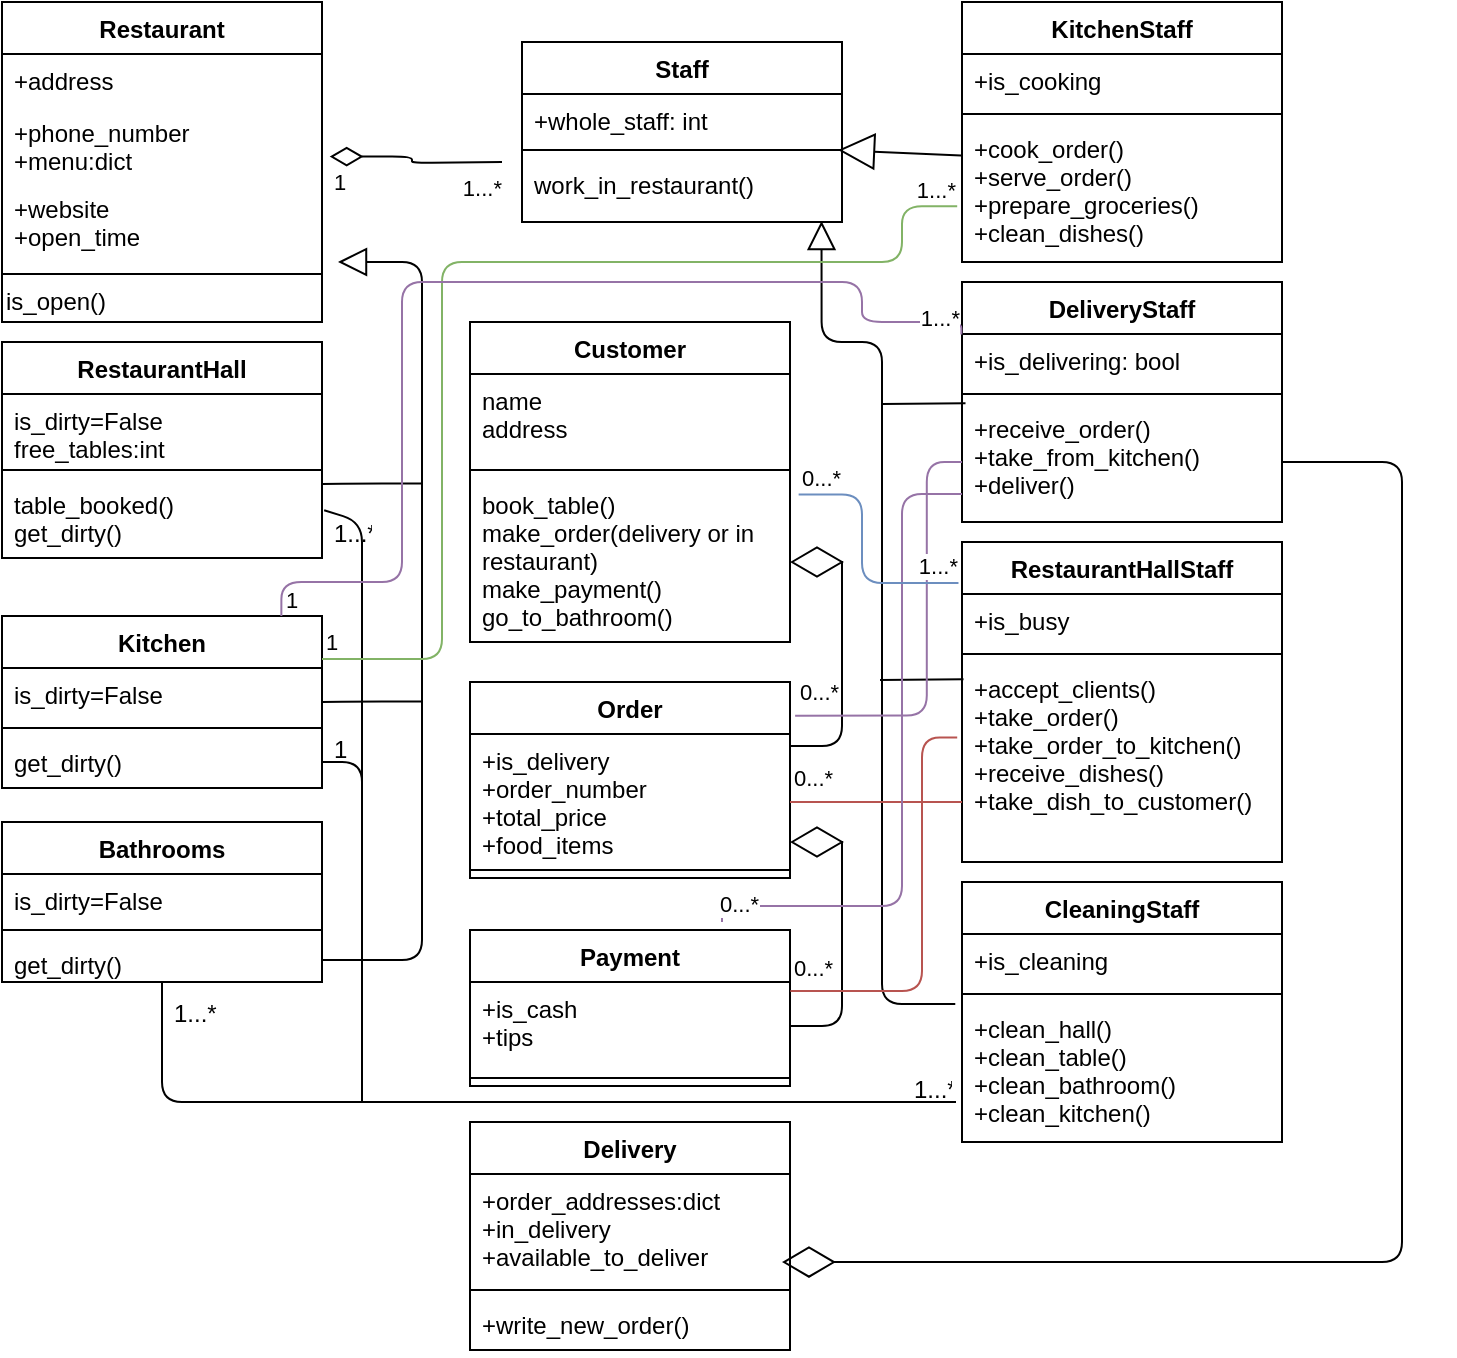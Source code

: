 <mxfile version="15.3.8" type="device"><diagram id="C5RBs43oDa-KdzZeNtuy" name="Page-1"><mxGraphModel dx="981" dy="412" grid="1" gridSize="10" guides="1" tooltips="1" connect="1" arrows="1" fold="1" page="1" pageScale="1" pageWidth="827" pageHeight="1169" math="0" shadow="0"><root><mxCell id="WIyWlLk6GJQsqaUBKTNV-0"/><mxCell id="WIyWlLk6GJQsqaUBKTNV-1" parent="WIyWlLk6GJQsqaUBKTNV-0"/><mxCell id="zkfFHV4jXpPFQw0GAbJ--0" value="Restaurant" style="swimlane;fontStyle=1;align=center;verticalAlign=top;childLayout=stackLayout;horizontal=1;startSize=26;horizontalStack=0;resizeParent=1;resizeLast=0;collapsible=1;marginBottom=0;rounded=0;shadow=0;strokeWidth=1;" parent="WIyWlLk6GJQsqaUBKTNV-1" vertex="1"><mxGeometry x="20" y="10" width="160" height="160" as="geometry"><mxRectangle x="230" y="140" width="160" height="26" as="alternateBounds"/></mxGeometry></mxCell><mxCell id="zkfFHV4jXpPFQw0GAbJ--1" value="+address&#xA;" style="text;align=left;verticalAlign=top;spacingLeft=4;spacingRight=4;overflow=hidden;rotatable=0;points=[[0,0.5],[1,0.5]];portConstraint=eastwest;" parent="zkfFHV4jXpPFQw0GAbJ--0" vertex="1"><mxGeometry y="26" width="160" height="26" as="geometry"/></mxCell><mxCell id="zkfFHV4jXpPFQw0GAbJ--2" value="+phone_number&#xA;+menu:dict" style="text;align=left;verticalAlign=top;spacingLeft=4;spacingRight=4;overflow=hidden;rotatable=0;points=[[0,0.5],[1,0.5]];portConstraint=eastwest;rounded=0;shadow=0;html=0;" parent="zkfFHV4jXpPFQw0GAbJ--0" vertex="1"><mxGeometry y="52" width="160" height="38" as="geometry"/></mxCell><mxCell id="zkfFHV4jXpPFQw0GAbJ--3" value="+website&#xA;+open_time" style="text;align=left;verticalAlign=top;spacingLeft=4;spacingRight=4;overflow=hidden;rotatable=0;points=[[0,0.5],[1,0.5]];portConstraint=eastwest;rounded=0;shadow=0;html=0;" parent="zkfFHV4jXpPFQw0GAbJ--0" vertex="1"><mxGeometry y="90" width="160" height="42" as="geometry"/></mxCell><mxCell id="zkfFHV4jXpPFQw0GAbJ--4" value="" style="line;html=1;strokeWidth=1;align=left;verticalAlign=middle;spacingTop=-1;spacingLeft=3;spacingRight=3;rotatable=0;labelPosition=right;points=[];portConstraint=eastwest;" parent="zkfFHV4jXpPFQw0GAbJ--0" vertex="1"><mxGeometry y="132" width="160" height="8" as="geometry"/></mxCell><mxCell id="bkY6tSdwP3jpIZoFo11n-3" value="&lt;div align=&quot;left&quot;&gt;is_open()&lt;br&gt;&lt;/div&gt;" style="text;html=1;resizable=0;autosize=1;align=left;verticalAlign=middle;points=[];fillColor=none;strokeColor=none;rounded=0;hachureGap=4;pointerEvents=0;" parent="zkfFHV4jXpPFQw0GAbJ--0" vertex="1"><mxGeometry y="140" width="160" height="20" as="geometry"/></mxCell><mxCell id="bkY6tSdwP3jpIZoFo11n-4" value="Staff" style="swimlane;fontStyle=1;align=center;verticalAlign=top;childLayout=stackLayout;horizontal=1;startSize=26;horizontalStack=0;resizeParent=1;resizeParentMax=0;resizeLast=0;collapsible=1;marginBottom=0;hachureGap=4;pointerEvents=0;" parent="WIyWlLk6GJQsqaUBKTNV-1" vertex="1"><mxGeometry x="280" y="30" width="160" height="90" as="geometry"/></mxCell><mxCell id="bkY6tSdwP3jpIZoFo11n-5" value="+whole_staff: int&#xA;" style="text;strokeColor=none;fillColor=none;align=left;verticalAlign=top;spacingLeft=4;spacingRight=4;overflow=hidden;rotatable=0;points=[[0,0.5],[1,0.5]];portConstraint=eastwest;" parent="bkY6tSdwP3jpIZoFo11n-4" vertex="1"><mxGeometry y="26" width="160" height="24" as="geometry"/></mxCell><mxCell id="bkY6tSdwP3jpIZoFo11n-6" value="" style="line;strokeWidth=1;fillColor=none;align=left;verticalAlign=middle;spacingTop=-1;spacingLeft=3;spacingRight=3;rotatable=0;labelPosition=right;points=[];portConstraint=eastwest;" parent="bkY6tSdwP3jpIZoFo11n-4" vertex="1"><mxGeometry y="50" width="160" height="8" as="geometry"/></mxCell><mxCell id="bkY6tSdwP3jpIZoFo11n-7" value="work_in_restaurant()&#xA;&#xA;&#xA;" style="text;strokeColor=none;fillColor=none;align=left;verticalAlign=top;spacingLeft=4;spacingRight=4;overflow=hidden;rotatable=0;points=[[0,0.5],[1,0.5]];portConstraint=eastwest;" parent="bkY6tSdwP3jpIZoFo11n-4" vertex="1"><mxGeometry y="58" width="160" height="32" as="geometry"/></mxCell><mxCell id="bkY6tSdwP3jpIZoFo11n-10" value="KitchenStaff" style="swimlane;fontStyle=1;align=center;verticalAlign=top;childLayout=stackLayout;horizontal=1;startSize=26;horizontalStack=0;resizeParent=1;resizeParentMax=0;resizeLast=0;collapsible=1;marginBottom=0;hachureGap=4;pointerEvents=0;" parent="WIyWlLk6GJQsqaUBKTNV-1" vertex="1"><mxGeometry x="500" y="10" width="160" height="130" as="geometry"/></mxCell><mxCell id="bkY6tSdwP3jpIZoFo11n-11" value="+is_cooking" style="text;strokeColor=none;fillColor=none;align=left;verticalAlign=top;spacingLeft=4;spacingRight=4;overflow=hidden;rotatable=0;points=[[0,0.5],[1,0.5]];portConstraint=eastwest;" parent="bkY6tSdwP3jpIZoFo11n-10" vertex="1"><mxGeometry y="26" width="160" height="26" as="geometry"/></mxCell><mxCell id="bkY6tSdwP3jpIZoFo11n-12" value="" style="line;strokeWidth=1;fillColor=none;align=left;verticalAlign=middle;spacingTop=-1;spacingLeft=3;spacingRight=3;rotatable=0;labelPosition=right;points=[];portConstraint=eastwest;" parent="bkY6tSdwP3jpIZoFo11n-10" vertex="1"><mxGeometry y="52" width="160" height="8" as="geometry"/></mxCell><mxCell id="bkY6tSdwP3jpIZoFo11n-13" value="+cook_order()&#xA;+serve_order()&#xA;+prepare_groceries()&#xA;+clean_dishes()&#xA;" style="text;strokeColor=none;fillColor=none;align=left;verticalAlign=top;spacingLeft=4;spacingRight=4;overflow=hidden;rotatable=0;points=[[0,0.5],[1,0.5]];portConstraint=eastwest;" parent="bkY6tSdwP3jpIZoFo11n-10" vertex="1"><mxGeometry y="60" width="160" height="70" as="geometry"/></mxCell><mxCell id="bkY6tSdwP3jpIZoFo11n-16" value="" style="endArrow=block;endSize=16;endFill=0;html=1;sourcePerimeterSpacing=8;targetPerimeterSpacing=8;exitX=-0.003;exitY=0.24;exitDx=0;exitDy=0;exitPerimeter=0;" parent="WIyWlLk6GJQsqaUBKTNV-1" source="bkY6tSdwP3jpIZoFo11n-13" edge="1"><mxGeometry x="0.125" y="-30" width="160" relative="1" as="geometry"><mxPoint x="550" y="89.71" as="sourcePoint"/><mxPoint x="438" y="84" as="targetPoint"/><mxPoint as="offset"/></mxGeometry></mxCell><mxCell id="bkY6tSdwP3jpIZoFo11n-18" value="DeliveryStaff" style="swimlane;fontStyle=1;align=center;verticalAlign=top;childLayout=stackLayout;horizontal=1;startSize=26;horizontalStack=0;resizeParent=1;resizeParentMax=0;resizeLast=0;collapsible=1;marginBottom=0;hachureGap=4;pointerEvents=0;" parent="WIyWlLk6GJQsqaUBKTNV-1" vertex="1"><mxGeometry x="500" y="150" width="160" height="120" as="geometry"/></mxCell><mxCell id="bkY6tSdwP3jpIZoFo11n-19" value="+is_delivering: bool" style="text;strokeColor=none;fillColor=none;align=left;verticalAlign=top;spacingLeft=4;spacingRight=4;overflow=hidden;rotatable=0;points=[[0,0.5],[1,0.5]];portConstraint=eastwest;" parent="bkY6tSdwP3jpIZoFo11n-18" vertex="1"><mxGeometry y="26" width="160" height="26" as="geometry"/></mxCell><mxCell id="bkY6tSdwP3jpIZoFo11n-20" value="" style="line;strokeWidth=1;fillColor=none;align=left;verticalAlign=middle;spacingTop=-1;spacingLeft=3;spacingRight=3;rotatable=0;labelPosition=right;points=[];portConstraint=eastwest;" parent="bkY6tSdwP3jpIZoFo11n-18" vertex="1"><mxGeometry y="52" width="160" height="8" as="geometry"/></mxCell><mxCell id="bkY6tSdwP3jpIZoFo11n-21" value="+receive_order()&#xA;+take_from_kitchen()&#xA;+deliver()&#xA;&#xA;" style="text;strokeColor=none;fillColor=none;align=left;verticalAlign=top;spacingLeft=4;spacingRight=4;overflow=hidden;rotatable=0;points=[[0,0.5],[1,0.5]];portConstraint=eastwest;" parent="bkY6tSdwP3jpIZoFo11n-18" vertex="1"><mxGeometry y="60" width="160" height="60" as="geometry"/></mxCell><mxCell id="bkY6tSdwP3jpIZoFo11n-22" value="RestaurantHallStaff" style="swimlane;fontStyle=1;align=center;verticalAlign=top;childLayout=stackLayout;horizontal=1;startSize=26;horizontalStack=0;resizeParent=1;resizeParentMax=0;resizeLast=0;collapsible=1;marginBottom=0;hachureGap=4;pointerEvents=0;" parent="WIyWlLk6GJQsqaUBKTNV-1" vertex="1"><mxGeometry x="500" y="280" width="160" height="160" as="geometry"/></mxCell><mxCell id="bkY6tSdwP3jpIZoFo11n-23" value="+is_busy" style="text;strokeColor=none;fillColor=none;align=left;verticalAlign=top;spacingLeft=4;spacingRight=4;overflow=hidden;rotatable=0;points=[[0,0.5],[1,0.5]];portConstraint=eastwest;" parent="bkY6tSdwP3jpIZoFo11n-22" vertex="1"><mxGeometry y="26" width="160" height="26" as="geometry"/></mxCell><mxCell id="bkY6tSdwP3jpIZoFo11n-24" value="" style="line;strokeWidth=1;fillColor=none;align=left;verticalAlign=middle;spacingTop=-1;spacingLeft=3;spacingRight=3;rotatable=0;labelPosition=right;points=[];portConstraint=eastwest;" parent="bkY6tSdwP3jpIZoFo11n-22" vertex="1"><mxGeometry y="52" width="160" height="8" as="geometry"/></mxCell><mxCell id="bkY6tSdwP3jpIZoFo11n-25" value="+accept_clients()&#xA;+take_order()&#xA;+take_order_to_kitchen()&#xA;+receive_dishes()&#xA;+take_dish_to_customer()&#xA;" style="text;strokeColor=none;fillColor=none;align=left;verticalAlign=top;spacingLeft=4;spacingRight=4;overflow=hidden;rotatable=0;points=[[0,0.5],[1,0.5]];portConstraint=eastwest;" parent="bkY6tSdwP3jpIZoFo11n-22" vertex="1"><mxGeometry y="60" width="160" height="100" as="geometry"/></mxCell><mxCell id="bkY6tSdwP3jpIZoFo11n-26" value="CleaningStaff" style="swimlane;fontStyle=1;align=center;verticalAlign=top;childLayout=stackLayout;horizontal=1;startSize=26;horizontalStack=0;resizeParent=1;resizeParentMax=0;resizeLast=0;collapsible=1;marginBottom=0;hachureGap=4;pointerEvents=0;" parent="WIyWlLk6GJQsqaUBKTNV-1" vertex="1"><mxGeometry x="500" y="450" width="160" height="130" as="geometry"/></mxCell><mxCell id="bkY6tSdwP3jpIZoFo11n-27" value="+is_cleaning" style="text;strokeColor=none;fillColor=none;align=left;verticalAlign=top;spacingLeft=4;spacingRight=4;overflow=hidden;rotatable=0;points=[[0,0.5],[1,0.5]];portConstraint=eastwest;" parent="bkY6tSdwP3jpIZoFo11n-26" vertex="1"><mxGeometry y="26" width="160" height="26" as="geometry"/></mxCell><mxCell id="bkY6tSdwP3jpIZoFo11n-28" value="" style="line;strokeWidth=1;fillColor=none;align=left;verticalAlign=middle;spacingTop=-1;spacingLeft=3;spacingRight=3;rotatable=0;labelPosition=right;points=[];portConstraint=eastwest;" parent="bkY6tSdwP3jpIZoFo11n-26" vertex="1"><mxGeometry y="52" width="160" height="8" as="geometry"/></mxCell><mxCell id="bkY6tSdwP3jpIZoFo11n-29" value="+clean_hall()&#xA;+clean_table()&#xA;+clean_bathroom()&#xA;+clean_kitchen()&#xA;&#xA;&#xA;" style="text;strokeColor=none;fillColor=none;align=left;verticalAlign=top;spacingLeft=4;spacingRight=4;overflow=hidden;rotatable=0;points=[[0,0.5],[1,0.5]];portConstraint=eastwest;" parent="bkY6tSdwP3jpIZoFo11n-26" vertex="1"><mxGeometry y="60" width="160" height="70" as="geometry"/></mxCell><mxCell id="bkY6tSdwP3jpIZoFo11n-32" value="" style="endArrow=block;html=1;endSize=12;startArrow=none;startSize=14;startFill=0;edgeStyle=orthogonalEdgeStyle;align=left;verticalAlign=bottom;sourcePerimeterSpacing=8;targetPerimeterSpacing=8;exitX=-0.021;exitY=0.014;exitDx=0;exitDy=0;exitPerimeter=0;entryX=0.936;entryY=0.985;entryDx=0;entryDy=0;entryPerimeter=0;endFill=0;" parent="WIyWlLk6GJQsqaUBKTNV-1" source="bkY6tSdwP3jpIZoFo11n-29" target="bkY6tSdwP3jpIZoFo11n-7" edge="1"><mxGeometry x="-0.846" y="22" relative="1" as="geometry"><mxPoint x="330" y="440" as="sourcePoint"/><mxPoint x="410" y="120" as="targetPoint"/><Array as="points"><mxPoint x="460" y="511"/><mxPoint x="460" y="180"/><mxPoint x="430" y="180"/></Array><mxPoint x="12" y="19" as="offset"/></mxGeometry></mxCell><mxCell id="bkY6tSdwP3jpIZoFo11n-36" value="" style="endArrow=none;html=1;startSize=14;endSize=14;sourcePerimeterSpacing=8;targetPerimeterSpacing=8;exitX=0.011;exitY=0.011;exitDx=0;exitDy=0;exitPerimeter=0;" parent="WIyWlLk6GJQsqaUBKTNV-1" source="bkY6tSdwP3jpIZoFo11n-21" edge="1"><mxGeometry width="50" height="50" relative="1" as="geometry"><mxPoint x="390" y="220" as="sourcePoint"/><mxPoint x="460" y="211" as="targetPoint"/></mxGeometry></mxCell><mxCell id="bkY6tSdwP3jpIZoFo11n-37" value="" style="endArrow=none;html=1;startSize=14;endSize=14;sourcePerimeterSpacing=8;targetPerimeterSpacing=8;exitX=0.011;exitY=0.011;exitDx=0;exitDy=0;exitPerimeter=0;" parent="WIyWlLk6GJQsqaUBKTNV-1" edge="1"><mxGeometry width="50" height="50" relative="1" as="geometry"><mxPoint x="500.76" y="348.66" as="sourcePoint"/><mxPoint x="459" y="349" as="targetPoint"/></mxGeometry></mxCell><mxCell id="bkY6tSdwP3jpIZoFo11n-38" value="RestaurantHall" style="swimlane;fontStyle=1;align=center;verticalAlign=top;childLayout=stackLayout;horizontal=1;startSize=26;horizontalStack=0;resizeParent=1;resizeParentMax=0;resizeLast=0;collapsible=1;marginBottom=0;hachureGap=4;pointerEvents=0;" parent="WIyWlLk6GJQsqaUBKTNV-1" vertex="1"><mxGeometry x="20" y="180" width="160" height="108" as="geometry"/></mxCell><mxCell id="bkY6tSdwP3jpIZoFo11n-39" value="is_dirty=False&#xA;free_tables:int" style="text;strokeColor=none;fillColor=none;align=left;verticalAlign=top;spacingLeft=4;spacingRight=4;overflow=hidden;rotatable=0;points=[[0,0.5],[1,0.5]];portConstraint=eastwest;" parent="bkY6tSdwP3jpIZoFo11n-38" vertex="1"><mxGeometry y="26" width="160" height="34" as="geometry"/></mxCell><mxCell id="bkY6tSdwP3jpIZoFo11n-40" value="" style="line;strokeWidth=1;fillColor=none;align=left;verticalAlign=middle;spacingTop=-1;spacingLeft=3;spacingRight=3;rotatable=0;labelPosition=right;points=[];portConstraint=eastwest;" parent="bkY6tSdwP3jpIZoFo11n-38" vertex="1"><mxGeometry y="60" width="160" height="8" as="geometry"/></mxCell><mxCell id="bkY6tSdwP3jpIZoFo11n-41" value="table_booked()&#xA;get_dirty()" style="text;strokeColor=none;fillColor=none;align=left;verticalAlign=top;spacingLeft=4;spacingRight=4;overflow=hidden;rotatable=0;points=[[0,0.5],[1,0.5]];portConstraint=eastwest;" parent="bkY6tSdwP3jpIZoFo11n-38" vertex="1"><mxGeometry y="68" width="160" height="40" as="geometry"/></mxCell><mxCell id="bkY6tSdwP3jpIZoFo11n-42" value="Kitchen" style="swimlane;fontStyle=1;align=center;verticalAlign=top;childLayout=stackLayout;horizontal=1;startSize=26;horizontalStack=0;resizeParent=1;resizeParentMax=0;resizeLast=0;collapsible=1;marginBottom=0;hachureGap=4;pointerEvents=0;" parent="WIyWlLk6GJQsqaUBKTNV-1" vertex="1"><mxGeometry x="20" y="317" width="160" height="86" as="geometry"/></mxCell><mxCell id="bkY6tSdwP3jpIZoFo11n-43" value="is_dirty=False" style="text;strokeColor=none;fillColor=none;align=left;verticalAlign=top;spacingLeft=4;spacingRight=4;overflow=hidden;rotatable=0;points=[[0,0.5],[1,0.5]];portConstraint=eastwest;" parent="bkY6tSdwP3jpIZoFo11n-42" vertex="1"><mxGeometry y="26" width="160" height="26" as="geometry"/></mxCell><mxCell id="bkY6tSdwP3jpIZoFo11n-44" value="" style="line;strokeWidth=1;fillColor=none;align=left;verticalAlign=middle;spacingTop=-1;spacingLeft=3;spacingRight=3;rotatable=0;labelPosition=right;points=[];portConstraint=eastwest;" parent="bkY6tSdwP3jpIZoFo11n-42" vertex="1"><mxGeometry y="52" width="160" height="8" as="geometry"/></mxCell><mxCell id="bkY6tSdwP3jpIZoFo11n-45" value="get_dirty()" style="text;strokeColor=none;fillColor=none;align=left;verticalAlign=top;spacingLeft=4;spacingRight=4;overflow=hidden;rotatable=0;points=[[0,0.5],[1,0.5]];portConstraint=eastwest;" parent="bkY6tSdwP3jpIZoFo11n-42" vertex="1"><mxGeometry y="60" width="160" height="26" as="geometry"/></mxCell><mxCell id="bkY6tSdwP3jpIZoFo11n-46" value="Bathrooms" style="swimlane;fontStyle=1;align=center;verticalAlign=top;childLayout=stackLayout;horizontal=1;startSize=26;horizontalStack=0;resizeParent=1;resizeParentMax=0;resizeLast=0;collapsible=1;marginBottom=0;hachureGap=4;pointerEvents=0;" parent="WIyWlLk6GJQsqaUBKTNV-1" vertex="1"><mxGeometry x="20" y="420" width="160" height="80" as="geometry"/></mxCell><mxCell id="bkY6tSdwP3jpIZoFo11n-47" value="is_dirty=False" style="text;strokeColor=none;fillColor=none;align=left;verticalAlign=top;spacingLeft=4;spacingRight=4;overflow=hidden;rotatable=0;points=[[0,0.5],[1,0.5]];portConstraint=eastwest;" parent="bkY6tSdwP3jpIZoFo11n-46" vertex="1"><mxGeometry y="26" width="160" height="24" as="geometry"/></mxCell><mxCell id="bkY6tSdwP3jpIZoFo11n-48" value="" style="line;strokeWidth=1;fillColor=none;align=left;verticalAlign=middle;spacingTop=-1;spacingLeft=3;spacingRight=3;rotatable=0;labelPosition=right;points=[];portConstraint=eastwest;" parent="bkY6tSdwP3jpIZoFo11n-46" vertex="1"><mxGeometry y="50" width="160" height="8" as="geometry"/></mxCell><mxCell id="bkY6tSdwP3jpIZoFo11n-49" value="get_dirty()" style="text;strokeColor=none;fillColor=none;align=left;verticalAlign=top;spacingLeft=4;spacingRight=4;overflow=hidden;rotatable=0;points=[[0,0.5],[1,0.5]];portConstraint=eastwest;" parent="bkY6tSdwP3jpIZoFo11n-46" vertex="1"><mxGeometry y="58" width="160" height="22" as="geometry"/></mxCell><mxCell id="bkY6tSdwP3jpIZoFo11n-50" value="" style="endArrow=block;html=1;endSize=12;startArrow=none;startSize=14;startFill=0;edgeStyle=orthogonalEdgeStyle;align=left;verticalAlign=bottom;sourcePerimeterSpacing=8;targetPerimeterSpacing=8;exitX=1;exitY=0.5;exitDx=0;exitDy=0;endFill=0;" parent="WIyWlLk6GJQsqaUBKTNV-1" source="bkY6tSdwP3jpIZoFo11n-49" target="zkfFHV4jXpPFQw0GAbJ--3" edge="1"><mxGeometry x="-0.846" y="22" relative="1" as="geometry"><mxPoint x="284.64" y="520.7" as="sourcePoint"/><mxPoint x="198.24" y="131.536" as="targetPoint"/><Array as="points"><mxPoint x="230" y="489"/><mxPoint x="230" y="140"/></Array><mxPoint x="12" y="19" as="offset"/></mxGeometry></mxCell><mxCell id="bkY6tSdwP3jpIZoFo11n-51" value="" style="endArrow=none;html=1;startSize=14;endSize=14;sourcePerimeterSpacing=8;targetPerimeterSpacing=8;" parent="WIyWlLk6GJQsqaUBKTNV-1" edge="1"><mxGeometry width="50" height="50" relative="1" as="geometry"><mxPoint x="230" y="359.71" as="sourcePoint"/><mxPoint x="180" y="360.05" as="targetPoint"/><Array as="points"><mxPoint x="200" y="359.71"/></Array></mxGeometry></mxCell><mxCell id="bkY6tSdwP3jpIZoFo11n-52" value="" style="endArrow=none;html=1;startSize=14;endSize=14;sourcePerimeterSpacing=8;targetPerimeterSpacing=8;" parent="WIyWlLk6GJQsqaUBKTNV-1" edge="1"><mxGeometry width="50" height="50" relative="1" as="geometry"><mxPoint x="230" y="250.71" as="sourcePoint"/><mxPoint x="180" y="251.05" as="targetPoint"/><Array as="points"><mxPoint x="200" y="250.71"/></Array></mxGeometry></mxCell><mxCell id="bkY6tSdwP3jpIZoFo11n-57" value="Customer" style="swimlane;fontStyle=1;align=center;verticalAlign=top;childLayout=stackLayout;horizontal=1;startSize=26;horizontalStack=0;resizeParent=1;resizeParentMax=0;resizeLast=0;collapsible=1;marginBottom=0;hachureGap=4;pointerEvents=0;" parent="WIyWlLk6GJQsqaUBKTNV-1" vertex="1"><mxGeometry x="254" y="170" width="160" height="160" as="geometry"/></mxCell><mxCell id="bkY6tSdwP3jpIZoFo11n-58" value="name&#xA;address" style="text;strokeColor=none;fillColor=none;align=left;verticalAlign=top;spacingLeft=4;spacingRight=4;overflow=hidden;rotatable=0;points=[[0,0.5],[1,0.5]];portConstraint=eastwest;" parent="bkY6tSdwP3jpIZoFo11n-57" vertex="1"><mxGeometry y="26" width="160" height="44" as="geometry"/></mxCell><mxCell id="bkY6tSdwP3jpIZoFo11n-59" value="" style="line;strokeWidth=1;fillColor=none;align=left;verticalAlign=middle;spacingTop=-1;spacingLeft=3;spacingRight=3;rotatable=0;labelPosition=right;points=[];portConstraint=eastwest;" parent="bkY6tSdwP3jpIZoFo11n-57" vertex="1"><mxGeometry y="70" width="160" height="8" as="geometry"/></mxCell><mxCell id="bkY6tSdwP3jpIZoFo11n-60" value="book_table()&#xA;make_order(delivery or in &#xA;restaurant)&#xA;make_payment()&#xA;go_to_bathroom()&#xA;&#xA;&#xA;" style="text;strokeColor=none;fillColor=none;align=left;verticalAlign=top;spacingLeft=4;spacingRight=4;overflow=hidden;rotatable=0;points=[[0,0.5],[1,0.5]];portConstraint=eastwest;" parent="bkY6tSdwP3jpIZoFo11n-57" vertex="1"><mxGeometry y="78" width="160" height="82" as="geometry"/></mxCell><mxCell id="bkY6tSdwP3jpIZoFo11n-74" value="Payment" style="swimlane;fontStyle=1;align=center;verticalAlign=top;childLayout=stackLayout;horizontal=1;startSize=26;horizontalStack=0;resizeParent=1;resizeParentMax=0;resizeLast=0;collapsible=1;marginBottom=0;hachureGap=4;pointerEvents=0;" parent="WIyWlLk6GJQsqaUBKTNV-1" vertex="1"><mxGeometry x="254" y="474" width="160" height="78" as="geometry"/></mxCell><mxCell id="bkY6tSdwP3jpIZoFo11n-75" value="+is_cash&#xA;+tips&#xA;" style="text;strokeColor=none;fillColor=none;align=left;verticalAlign=top;spacingLeft=4;spacingRight=4;overflow=hidden;rotatable=0;points=[[0,0.5],[1,0.5]];portConstraint=eastwest;" parent="bkY6tSdwP3jpIZoFo11n-74" vertex="1"><mxGeometry y="26" width="160" height="44" as="geometry"/></mxCell><mxCell id="bkY6tSdwP3jpIZoFo11n-76" value="" style="line;strokeWidth=1;fillColor=none;align=left;verticalAlign=middle;spacingTop=-1;spacingLeft=3;spacingRight=3;rotatable=0;labelPosition=right;points=[];portConstraint=eastwest;" parent="bkY6tSdwP3jpIZoFo11n-74" vertex="1"><mxGeometry y="70" width="160" height="8" as="geometry"/></mxCell><mxCell id="Ub42kX9c_nlNvM_3jZEd-0" value="Order" style="swimlane;fontStyle=1;align=center;verticalAlign=top;childLayout=stackLayout;horizontal=1;startSize=26;horizontalStack=0;resizeParent=1;resizeParentMax=0;resizeLast=0;collapsible=1;marginBottom=0;hachureGap=4;pointerEvents=0;" parent="WIyWlLk6GJQsqaUBKTNV-1" vertex="1"><mxGeometry x="254" y="350" width="160" height="98" as="geometry"/></mxCell><mxCell id="Ub42kX9c_nlNvM_3jZEd-1" value="+is_delivery&#xA;+order_number&#xA;+total_price&#xA;+food_items" style="text;strokeColor=none;fillColor=none;align=left;verticalAlign=top;spacingLeft=4;spacingRight=4;overflow=hidden;rotatable=0;points=[[0,0.5],[1,0.5]];portConstraint=eastwest;" parent="Ub42kX9c_nlNvM_3jZEd-0" vertex="1"><mxGeometry y="26" width="160" height="64" as="geometry"/></mxCell><mxCell id="Ub42kX9c_nlNvM_3jZEd-2" value="" style="line;strokeWidth=1;fillColor=none;align=left;verticalAlign=middle;spacingTop=-1;spacingLeft=3;spacingRight=3;rotatable=0;labelPosition=right;points=[];portConstraint=eastwest;" parent="Ub42kX9c_nlNvM_3jZEd-0" vertex="1"><mxGeometry y="90" width="160" height="8" as="geometry"/></mxCell><mxCell id="Ub42kX9c_nlNvM_3jZEd-4" value="Delivery" style="swimlane;fontStyle=1;align=center;verticalAlign=top;childLayout=stackLayout;horizontal=1;startSize=26;horizontalStack=0;resizeParent=1;resizeParentMax=0;resizeLast=0;collapsible=1;marginBottom=0;hachureGap=4;pointerEvents=0;" parent="WIyWlLk6GJQsqaUBKTNV-1" vertex="1"><mxGeometry x="254" y="570" width="160" height="114" as="geometry"/></mxCell><mxCell id="Ub42kX9c_nlNvM_3jZEd-5" value="+order_addresses:dict&#xA;+in_delivery&#xA;+available_to_deliver" style="text;strokeColor=none;fillColor=none;align=left;verticalAlign=top;spacingLeft=4;spacingRight=4;overflow=hidden;rotatable=0;points=[[0,0.5],[1,0.5]];portConstraint=eastwest;" parent="Ub42kX9c_nlNvM_3jZEd-4" vertex="1"><mxGeometry y="26" width="160" height="54" as="geometry"/></mxCell><mxCell id="Ub42kX9c_nlNvM_3jZEd-6" value="" style="line;strokeWidth=1;fillColor=none;align=left;verticalAlign=middle;spacingTop=-1;spacingLeft=3;spacingRight=3;rotatable=0;labelPosition=right;points=[];portConstraint=eastwest;" parent="Ub42kX9c_nlNvM_3jZEd-4" vertex="1"><mxGeometry y="80" width="160" height="8" as="geometry"/></mxCell><mxCell id="Ub42kX9c_nlNvM_3jZEd-7" value="+write_new_order()" style="text;strokeColor=none;fillColor=none;align=left;verticalAlign=top;spacingLeft=4;spacingRight=4;overflow=hidden;rotatable=0;points=[[0,0.5],[1,0.5]];portConstraint=eastwest;" parent="Ub42kX9c_nlNvM_3jZEd-4" vertex="1"><mxGeometry y="88" width="160" height="26" as="geometry"/></mxCell><mxCell id="Ub42kX9c_nlNvM_3jZEd-9" value="" style="endArrow=diamondThin;endFill=0;endSize=24;html=1;sourcePerimeterSpacing=8;targetPerimeterSpacing=8;exitX=1;exitY=0.5;exitDx=0;exitDy=0;" parent="WIyWlLk6GJQsqaUBKTNV-1" source="bkY6tSdwP3jpIZoFo11n-75" edge="1"><mxGeometry width="160" relative="1" as="geometry"><mxPoint x="300" y="450" as="sourcePoint"/><mxPoint x="414" y="430" as="targetPoint"/><Array as="points"><mxPoint x="440" y="522"/><mxPoint x="440" y="430"/></Array></mxGeometry></mxCell><mxCell id="Ub42kX9c_nlNvM_3jZEd-10" value="" style="endArrow=diamondThin;endFill=0;endSize=24;html=1;sourcePerimeterSpacing=8;targetPerimeterSpacing=8;exitX=1;exitY=0.5;exitDx=0;exitDy=0;" parent="WIyWlLk6GJQsqaUBKTNV-1" edge="1"><mxGeometry width="160" relative="1" as="geometry"><mxPoint x="414" y="382" as="sourcePoint"/><mxPoint x="414" y="290" as="targetPoint"/><Array as="points"><mxPoint x="440" y="382"/><mxPoint x="440" y="290"/></Array></mxGeometry></mxCell><mxCell id="Ub42kX9c_nlNvM_3jZEd-12" value="" style="endArrow=diamondThin;endFill=0;endSize=24;html=1;sourcePerimeterSpacing=8;targetPerimeterSpacing=8;entryX=0.975;entryY=0.815;entryDx=0;entryDy=0;entryPerimeter=0;exitX=1;exitY=0.75;exitDx=0;exitDy=0;" parent="WIyWlLk6GJQsqaUBKTNV-1" source="bkY6tSdwP3jpIZoFo11n-18" target="Ub42kX9c_nlNvM_3jZEd-5" edge="1"><mxGeometry width="160" relative="1" as="geometry"><mxPoint x="600" y="640" as="sourcePoint"/><mxPoint x="440" y="640" as="targetPoint"/><Array as="points"><mxPoint x="720" y="240"/><mxPoint x="720" y="640"/></Array></mxGeometry></mxCell><mxCell id="Ub42kX9c_nlNvM_3jZEd-13" value="" style="endArrow=none;html=1;startSize=14;endSize=14;sourcePerimeterSpacing=8;targetPerimeterSpacing=8;exitX=0.5;exitY=1;exitDx=0;exitDy=0;" parent="WIyWlLk6GJQsqaUBKTNV-1" source="bkY6tSdwP3jpIZoFo11n-46" edge="1"><mxGeometry width="50" height="50" relative="1" as="geometry"><mxPoint x="120" y="590" as="sourcePoint"/><mxPoint x="497" y="560" as="targetPoint"/><Array as="points"><mxPoint x="100" y="560"/></Array></mxGeometry></mxCell><mxCell id="Ub42kX9c_nlNvM_3jZEd-14" value="" style="endArrow=none;html=1;startSize=14;endSize=14;sourcePerimeterSpacing=8;targetPerimeterSpacing=8;entryX=1;entryY=0.5;entryDx=0;entryDy=0;" parent="WIyWlLk6GJQsqaUBKTNV-1" target="bkY6tSdwP3jpIZoFo11n-45" edge="1"><mxGeometry width="50" height="50" relative="1" as="geometry"><mxPoint x="200" y="560" as="sourcePoint"/><mxPoint x="220" y="510" as="targetPoint"/><Array as="points"><mxPoint x="200" y="390"/></Array></mxGeometry></mxCell><mxCell id="Ub42kX9c_nlNvM_3jZEd-15" value="" style="endArrow=none;html=1;startSize=14;endSize=14;targetPerimeterSpacing=8;entryX=1;entryY=0.5;entryDx=0;entryDy=0;startArrow=none;" parent="WIyWlLk6GJQsqaUBKTNV-1" edge="1" source="l6sO1MX_UsiT20aSNODh-7"><mxGeometry width="50" height="50" relative="1" as="geometry"><mxPoint x="200" y="440" as="sourcePoint"/><mxPoint x="180" y="270" as="targetPoint"/><Array as="points"/></mxGeometry></mxCell><mxCell id="l6sO1MX_UsiT20aSNODh-0" value="" style="endArrow=none;html=1;endSize=12;startArrow=diamondThin;startSize=14;startFill=0;edgeStyle=orthogonalEdgeStyle;exitX=1.024;exitY=0.666;exitDx=0;exitDy=0;exitPerimeter=0;endFill=0;" edge="1" parent="WIyWlLk6GJQsqaUBKTNV-1" source="zkfFHV4jXpPFQw0GAbJ--2"><mxGeometry x="0.13" y="30" relative="1" as="geometry"><mxPoint x="180" y="100" as="sourcePoint"/><mxPoint x="270" y="90" as="targetPoint"/><mxPoint x="-5" as="offset"/></mxGeometry></mxCell><mxCell id="l6sO1MX_UsiT20aSNODh-1" value="1" style="edgeLabel;resizable=0;html=1;align=left;verticalAlign=top;" connectable="0" vertex="1" parent="l6sO1MX_UsiT20aSNODh-0"><mxGeometry x="-1" relative="1" as="geometry"/></mxCell><mxCell id="l6sO1MX_UsiT20aSNODh-2" value="1...*" style="edgeLabel;resizable=0;html=1;align=right;verticalAlign=top;" connectable="0" vertex="1" parent="l6sO1MX_UsiT20aSNODh-0"><mxGeometry x="1" relative="1" as="geometry"/></mxCell><mxCell id="l6sO1MX_UsiT20aSNODh-4" value="1...*" style="text;strokeColor=none;fillColor=none;align=left;verticalAlign=top;spacingLeft=4;spacingRight=4;overflow=hidden;rotatable=0;points=[[0,0.5],[1,0.5]];portConstraint=eastwest;" vertex="1" parent="WIyWlLk6GJQsqaUBKTNV-1"><mxGeometry x="100" y="502" width="100" height="26" as="geometry"/></mxCell><mxCell id="l6sO1MX_UsiT20aSNODh-5" value="1...*" style="text;strokeColor=none;fillColor=none;align=left;verticalAlign=top;spacingLeft=4;spacingRight=4;overflow=hidden;rotatable=0;points=[[0,0.5],[1,0.5]];portConstraint=eastwest;" vertex="1" parent="WIyWlLk6GJQsqaUBKTNV-1"><mxGeometry x="470" y="540" width="30" height="26" as="geometry"/></mxCell><mxCell id="l6sO1MX_UsiT20aSNODh-6" value="1" style="text;strokeColor=none;fillColor=none;align=left;verticalAlign=top;spacingLeft=4;spacingRight=4;overflow=hidden;rotatable=0;points=[[0,0.5],[1,0.5]];portConstraint=eastwest;" vertex="1" parent="WIyWlLk6GJQsqaUBKTNV-1"><mxGeometry x="180" y="370" width="30" height="26" as="geometry"/></mxCell><mxCell id="l6sO1MX_UsiT20aSNODh-7" value="1...*" style="text;strokeColor=none;fillColor=none;align=left;verticalAlign=top;spacingLeft=4;spacingRight=4;overflow=hidden;rotatable=0;points=[[0,0.5],[1,0.5]];portConstraint=eastwest;" vertex="1" parent="WIyWlLk6GJQsqaUBKTNV-1"><mxGeometry x="180" y="262" width="30" height="26" as="geometry"/></mxCell><mxCell id="l6sO1MX_UsiT20aSNODh-8" value="" style="endArrow=none;html=1;startSize=14;endSize=14;sourcePerimeterSpacing=8;entryX=0.036;entryY=0.082;entryDx=0;entryDy=0;entryPerimeter=0;" edge="1" parent="WIyWlLk6GJQsqaUBKTNV-1" target="l6sO1MX_UsiT20aSNODh-7"><mxGeometry width="50" height="50" relative="1" as="geometry"><mxPoint x="200" y="440.0" as="sourcePoint"/><mxPoint x="180" y="270" as="targetPoint"/><Array as="points"><mxPoint x="200" y="270"/></Array></mxGeometry></mxCell><mxCell id="l6sO1MX_UsiT20aSNODh-9" value="0...*" style="endArrow=none;html=1;endSize=12;startArrow=none;startSize=14;startFill=0;edgeStyle=orthogonalEdgeStyle;align=left;verticalAlign=bottom;endFill=0;fillColor=#f8cecc;strokeColor=#b85450;" edge="1" parent="WIyWlLk6GJQsqaUBKTNV-1"><mxGeometry x="-1" y="3" relative="1" as="geometry"><mxPoint x="414" y="410" as="sourcePoint"/><mxPoint x="500" y="410" as="targetPoint"/></mxGeometry></mxCell><mxCell id="l6sO1MX_UsiT20aSNODh-10" value="0...*" style="endArrow=none;html=1;endSize=12;startArrow=none;startSize=14;startFill=0;edgeStyle=orthogonalEdgeStyle;align=left;verticalAlign=bottom;endFill=0;exitX=1.001;exitY=0.103;exitDx=0;exitDy=0;exitPerimeter=0;entryX=-0.015;entryY=0.377;entryDx=0;entryDy=0;entryPerimeter=0;fillColor=#f8cecc;strokeColor=#b85450;" edge="1" parent="WIyWlLk6GJQsqaUBKTNV-1" source="bkY6tSdwP3jpIZoFo11n-75" target="bkY6tSdwP3jpIZoFo11n-25"><mxGeometry x="-1" y="3" relative="1" as="geometry"><mxPoint x="424" y="490.0" as="sourcePoint"/><mxPoint x="490" y="380" as="targetPoint"/><Array as="points"><mxPoint x="480" y="504"/><mxPoint x="480" y="378"/></Array></mxGeometry></mxCell><mxCell id="l6sO1MX_UsiT20aSNODh-11" value="0...*" style="endArrow=none;html=1;endSize=12;startArrow=none;startSize=14;startFill=0;edgeStyle=orthogonalEdgeStyle;align=left;verticalAlign=bottom;endFill=0;exitX=1.001;exitY=0.103;exitDx=0;exitDy=0;exitPerimeter=0;entryX=-0.015;entryY=0.377;entryDx=0;entryDy=0;entryPerimeter=0;fillColor=#e1d5e7;strokeColor=#9673a6;" edge="1" parent="WIyWlLk6GJQsqaUBKTNV-1"><mxGeometry x="-1" y="3" relative="1" as="geometry"><mxPoint x="416.56" y="366.832" as="sourcePoint"/><mxPoint x="500.0" y="240.0" as="targetPoint"/><Array as="points"><mxPoint x="482.4" y="366.3"/><mxPoint x="482.4" y="240.3"/></Array></mxGeometry></mxCell><mxCell id="l6sO1MX_UsiT20aSNODh-12" value="0...*" style="endArrow=none;html=1;endSize=12;startArrow=none;startSize=14;startFill=0;edgeStyle=orthogonalEdgeStyle;align=left;verticalAlign=bottom;endFill=0;entryX=0;entryY=0.767;entryDx=0;entryDy=0;entryPerimeter=0;fillColor=#e1d5e7;strokeColor=#9673a6;" edge="1" parent="WIyWlLk6GJQsqaUBKTNV-1" target="bkY6tSdwP3jpIZoFo11n-21"><mxGeometry x="-1" y="3" relative="1" as="geometry"><mxPoint x="380" y="470" as="sourcePoint"/><mxPoint x="483.44" y="335.58" as="targetPoint"/><Array as="points"><mxPoint x="380" y="462"/><mxPoint x="470" y="462"/><mxPoint x="470" y="256"/></Array></mxGeometry></mxCell><mxCell id="l6sO1MX_UsiT20aSNODh-13" value="" style="endArrow=none;html=1;edgeStyle=orthogonalEdgeStyle;entryX=-0.015;entryY=0.602;entryDx=0;entryDy=0;entryPerimeter=0;exitX=1;exitY=0.25;exitDx=0;exitDy=0;fillColor=#d5e8d4;strokeColor=#82b366;" edge="1" parent="WIyWlLk6GJQsqaUBKTNV-1" source="bkY6tSdwP3jpIZoFo11n-42" target="bkY6tSdwP3jpIZoFo11n-13"><mxGeometry relative="1" as="geometry"><mxPoint x="330" y="240" as="sourcePoint"/><mxPoint x="490" y="240" as="targetPoint"/><Array as="points"><mxPoint x="240" y="338"/><mxPoint x="240" y="140"/><mxPoint x="470" y="140"/><mxPoint x="470" y="112"/></Array></mxGeometry></mxCell><mxCell id="l6sO1MX_UsiT20aSNODh-14" value="1" style="edgeLabel;resizable=0;html=1;align=left;verticalAlign=bottom;" connectable="0" vertex="1" parent="l6sO1MX_UsiT20aSNODh-13"><mxGeometry x="-1" relative="1" as="geometry"/></mxCell><mxCell id="l6sO1MX_UsiT20aSNODh-15" value="1...*" style="edgeLabel;resizable=0;html=1;align=right;verticalAlign=bottom;" connectable="0" vertex="1" parent="l6sO1MX_UsiT20aSNODh-13"><mxGeometry x="1" relative="1" as="geometry"/></mxCell><mxCell id="l6sO1MX_UsiT20aSNODh-19" value="" style="endArrow=none;html=1;edgeStyle=orthogonalEdgeStyle;exitX=1.027;exitY=0.101;exitDx=0;exitDy=0;exitPerimeter=0;entryX=-0.011;entryY=0.128;entryDx=0;entryDy=0;entryPerimeter=0;fillColor=#dae8fc;strokeColor=#6c8ebf;" edge="1" parent="WIyWlLk6GJQsqaUBKTNV-1" source="bkY6tSdwP3jpIZoFo11n-60" target="bkY6tSdwP3jpIZoFo11n-22"><mxGeometry relative="1" as="geometry"><mxPoint x="330" y="240" as="sourcePoint"/><mxPoint x="490" y="240" as="targetPoint"/><Array as="points"><mxPoint x="450" y="256"/><mxPoint x="450" y="300"/></Array></mxGeometry></mxCell><mxCell id="l6sO1MX_UsiT20aSNODh-20" value="0...*" style="edgeLabel;resizable=0;html=1;align=left;verticalAlign=bottom;" connectable="0" vertex="1" parent="l6sO1MX_UsiT20aSNODh-19"><mxGeometry x="-1" relative="1" as="geometry"/></mxCell><mxCell id="l6sO1MX_UsiT20aSNODh-21" value="1...*" style="edgeLabel;resizable=0;html=1;align=right;verticalAlign=bottom;" connectable="0" vertex="1" parent="l6sO1MX_UsiT20aSNODh-19"><mxGeometry x="1" relative="1" as="geometry"/></mxCell><mxCell id="l6sO1MX_UsiT20aSNODh-22" value="" style="endArrow=none;html=1;edgeStyle=orthogonalEdgeStyle;entryX=-0.002;entryY=0.011;entryDx=0;entryDy=0;entryPerimeter=0;exitX=0.873;exitY=0;exitDx=0;exitDy=0;fillColor=#e1d5e7;strokeColor=#9673a6;exitPerimeter=0;" edge="1" parent="WIyWlLk6GJQsqaUBKTNV-1" source="bkY6tSdwP3jpIZoFo11n-42" target="bkY6tSdwP3jpIZoFo11n-19"><mxGeometry relative="1" as="geometry"><mxPoint x="160" y="306.43" as="sourcePoint"/><mxPoint x="477.6" y="80.07" as="targetPoint"/><Array as="points"><mxPoint x="160" y="300"/><mxPoint x="220" y="300"/><mxPoint x="220" y="150"/><mxPoint x="450" y="150"/><mxPoint x="450" y="170"/><mxPoint x="500" y="170"/></Array></mxGeometry></mxCell><mxCell id="l6sO1MX_UsiT20aSNODh-23" value="1" style="edgeLabel;resizable=0;html=1;align=left;verticalAlign=bottom;" connectable="0" vertex="1" parent="l6sO1MX_UsiT20aSNODh-22"><mxGeometry x="-1" relative="1" as="geometry"/></mxCell><mxCell id="l6sO1MX_UsiT20aSNODh-24" value="1...*" style="edgeLabel;resizable=0;html=1;align=right;verticalAlign=bottom;" connectable="0" vertex="1" parent="l6sO1MX_UsiT20aSNODh-22"><mxGeometry x="1" relative="1" as="geometry"/></mxCell></root></mxGraphModel></diagram></mxfile>